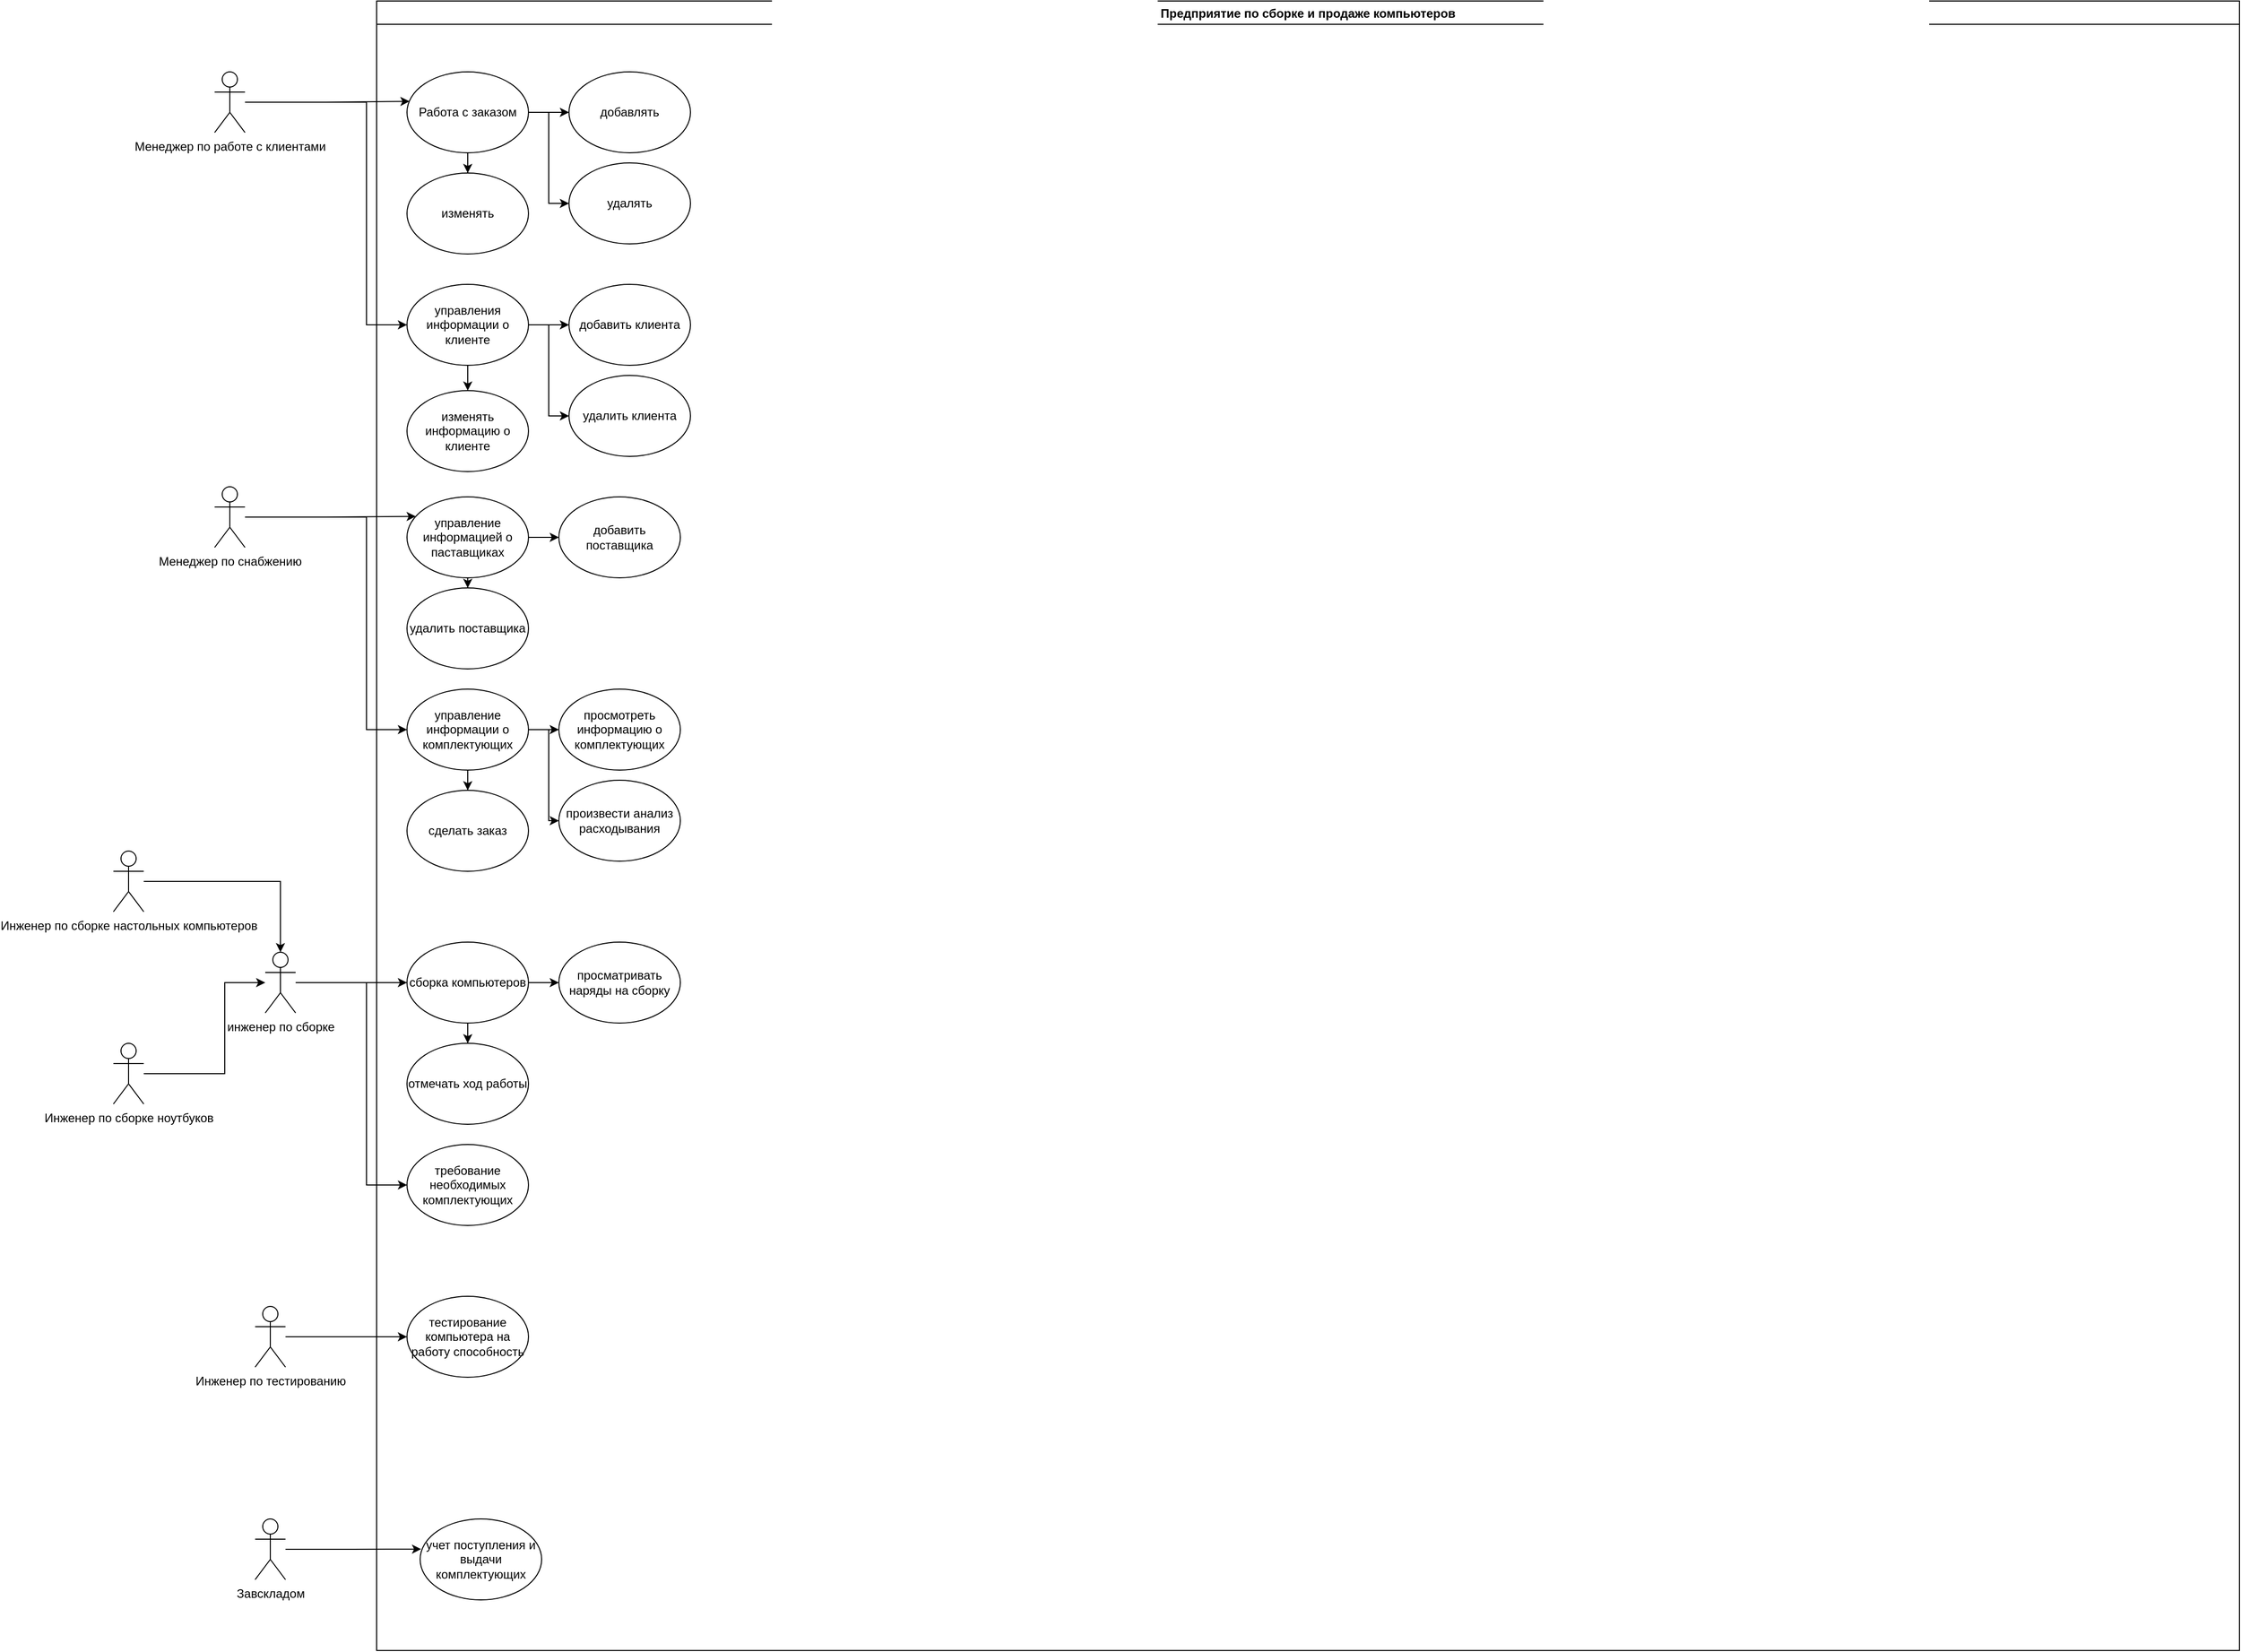 <mxfile version="20.4.1" type="device"><diagram id="NnKfpnAlX845raeJmihp" name="Страница 1"><mxGraphModel dx="4772" dy="1765" grid="1" gridSize="10" guides="1" tooltips="1" connect="1" arrows="1" fold="1" page="1" pageScale="1" pageWidth="827" pageHeight="1169" math="0" shadow="0"><root><mxCell id="0"/><mxCell id="1" parent="0"/><mxCell id="PlxUvze-uORLczRQMRYL-1" value="Предприятие по сборке и продаже компьютеров" style="swimlane;" vertex="1" parent="1"><mxGeometry x="-870" y="160" width="1840" height="1630" as="geometry"/></mxCell><mxCell id="PlxUvze-uORLczRQMRYL-12" style="edgeStyle=orthogonalEdgeStyle;rounded=0;orthogonalLoop=1;jettySize=auto;html=1;entryX=0;entryY=0.5;entryDx=0;entryDy=0;" edge="1" parent="PlxUvze-uORLczRQMRYL-1" source="PlxUvze-uORLczRQMRYL-9" target="PlxUvze-uORLczRQMRYL-11"><mxGeometry relative="1" as="geometry"/></mxCell><mxCell id="PlxUvze-uORLczRQMRYL-14" style="edgeStyle=orthogonalEdgeStyle;rounded=0;orthogonalLoop=1;jettySize=auto;html=1;entryX=0;entryY=0.5;entryDx=0;entryDy=0;" edge="1" parent="PlxUvze-uORLczRQMRYL-1" source="PlxUvze-uORLczRQMRYL-9" target="PlxUvze-uORLczRQMRYL-13"><mxGeometry relative="1" as="geometry"/></mxCell><mxCell id="PlxUvze-uORLczRQMRYL-16" style="edgeStyle=orthogonalEdgeStyle;rounded=0;orthogonalLoop=1;jettySize=auto;html=1;entryX=0.5;entryY=0;entryDx=0;entryDy=0;" edge="1" parent="PlxUvze-uORLczRQMRYL-1" source="PlxUvze-uORLczRQMRYL-9" target="PlxUvze-uORLczRQMRYL-15"><mxGeometry relative="1" as="geometry"/></mxCell><mxCell id="PlxUvze-uORLczRQMRYL-9" value="Работа с заказом" style="ellipse;whiteSpace=wrap;html=1;" vertex="1" parent="PlxUvze-uORLczRQMRYL-1"><mxGeometry x="30" y="70" width="120" height="80" as="geometry"/></mxCell><mxCell id="PlxUvze-uORLczRQMRYL-11" value="добавлять" style="ellipse;whiteSpace=wrap;html=1;" vertex="1" parent="PlxUvze-uORLczRQMRYL-1"><mxGeometry x="190" y="70" width="120" height="80" as="geometry"/></mxCell><mxCell id="PlxUvze-uORLczRQMRYL-13" value="удалять" style="ellipse;whiteSpace=wrap;html=1;" vertex="1" parent="PlxUvze-uORLczRQMRYL-1"><mxGeometry x="190" y="160" width="120" height="80" as="geometry"/></mxCell><mxCell id="PlxUvze-uORLczRQMRYL-15" value="изменять" style="ellipse;whiteSpace=wrap;html=1;" vertex="1" parent="PlxUvze-uORLczRQMRYL-1"><mxGeometry x="30" y="170" width="120" height="80" as="geometry"/></mxCell><mxCell id="PlxUvze-uORLczRQMRYL-20" style="edgeStyle=orthogonalEdgeStyle;rounded=0;orthogonalLoop=1;jettySize=auto;html=1;entryX=0;entryY=0.5;entryDx=0;entryDy=0;" edge="1" parent="PlxUvze-uORLczRQMRYL-1" source="PlxUvze-uORLczRQMRYL-17" target="PlxUvze-uORLczRQMRYL-19"><mxGeometry relative="1" as="geometry"/></mxCell><mxCell id="PlxUvze-uORLczRQMRYL-22" style="edgeStyle=orthogonalEdgeStyle;rounded=0;orthogonalLoop=1;jettySize=auto;html=1;entryX=0;entryY=0.5;entryDx=0;entryDy=0;" edge="1" parent="PlxUvze-uORLczRQMRYL-1" source="PlxUvze-uORLczRQMRYL-17" target="PlxUvze-uORLczRQMRYL-21"><mxGeometry relative="1" as="geometry"/></mxCell><mxCell id="PlxUvze-uORLczRQMRYL-24" style="edgeStyle=orthogonalEdgeStyle;rounded=0;orthogonalLoop=1;jettySize=auto;html=1;entryX=0.5;entryY=0;entryDx=0;entryDy=0;" edge="1" parent="PlxUvze-uORLczRQMRYL-1" source="PlxUvze-uORLczRQMRYL-17" target="PlxUvze-uORLczRQMRYL-23"><mxGeometry relative="1" as="geometry"/></mxCell><mxCell id="PlxUvze-uORLczRQMRYL-17" value="управления информации о клиенте" style="ellipse;whiteSpace=wrap;html=1;" vertex="1" parent="PlxUvze-uORLczRQMRYL-1"><mxGeometry x="30" y="280" width="120" height="80" as="geometry"/></mxCell><mxCell id="PlxUvze-uORLczRQMRYL-19" value="добавить клиента" style="ellipse;whiteSpace=wrap;html=1;" vertex="1" parent="PlxUvze-uORLczRQMRYL-1"><mxGeometry x="190" y="280" width="120" height="80" as="geometry"/></mxCell><mxCell id="PlxUvze-uORLczRQMRYL-21" value="удалить клиента" style="ellipse;whiteSpace=wrap;html=1;" vertex="1" parent="PlxUvze-uORLczRQMRYL-1"><mxGeometry x="190" y="370" width="120" height="80" as="geometry"/></mxCell><mxCell id="PlxUvze-uORLczRQMRYL-23" value="изменять информацию о клиенте" style="ellipse;whiteSpace=wrap;html=1;" vertex="1" parent="PlxUvze-uORLczRQMRYL-1"><mxGeometry x="30" y="385" width="120" height="80" as="geometry"/></mxCell><mxCell id="PlxUvze-uORLczRQMRYL-28" style="edgeStyle=orthogonalEdgeStyle;rounded=0;orthogonalLoop=1;jettySize=auto;html=1;entryX=0;entryY=0.5;entryDx=0;entryDy=0;" edge="1" parent="PlxUvze-uORLczRQMRYL-1" source="PlxUvze-uORLczRQMRYL-25" target="PlxUvze-uORLczRQMRYL-27"><mxGeometry relative="1" as="geometry"/></mxCell><mxCell id="PlxUvze-uORLczRQMRYL-30" style="edgeStyle=orthogonalEdgeStyle;rounded=0;orthogonalLoop=1;jettySize=auto;html=1;entryX=0.5;entryY=0;entryDx=0;entryDy=0;" edge="1" parent="PlxUvze-uORLczRQMRYL-1" source="PlxUvze-uORLczRQMRYL-25" target="PlxUvze-uORLczRQMRYL-29"><mxGeometry relative="1" as="geometry"/></mxCell><mxCell id="PlxUvze-uORLczRQMRYL-25" value="управление информацией о паставщиках" style="ellipse;whiteSpace=wrap;html=1;" vertex="1" parent="PlxUvze-uORLczRQMRYL-1"><mxGeometry x="30" y="490" width="120" height="80" as="geometry"/></mxCell><mxCell id="PlxUvze-uORLczRQMRYL-27" value="добавить поставщика" style="ellipse;whiteSpace=wrap;html=1;" vertex="1" parent="PlxUvze-uORLczRQMRYL-1"><mxGeometry x="180" y="490" width="120" height="80" as="geometry"/></mxCell><mxCell id="PlxUvze-uORLczRQMRYL-29" value="удалить поставщика" style="ellipse;whiteSpace=wrap;html=1;" vertex="1" parent="PlxUvze-uORLczRQMRYL-1"><mxGeometry x="30" y="580" width="120" height="80" as="geometry"/></mxCell><mxCell id="PlxUvze-uORLczRQMRYL-34" style="edgeStyle=orthogonalEdgeStyle;rounded=0;orthogonalLoop=1;jettySize=auto;html=1;" edge="1" parent="PlxUvze-uORLczRQMRYL-1" source="PlxUvze-uORLczRQMRYL-31" target="PlxUvze-uORLczRQMRYL-33"><mxGeometry relative="1" as="geometry"/></mxCell><mxCell id="PlxUvze-uORLczRQMRYL-36" style="edgeStyle=orthogonalEdgeStyle;rounded=0;orthogonalLoop=1;jettySize=auto;html=1;entryX=0;entryY=0.5;entryDx=0;entryDy=0;" edge="1" parent="PlxUvze-uORLczRQMRYL-1" source="PlxUvze-uORLczRQMRYL-31" target="PlxUvze-uORLczRQMRYL-35"><mxGeometry relative="1" as="geometry"><Array as="points"><mxPoint x="170" y="720"/><mxPoint x="170" y="810"/></Array></mxGeometry></mxCell><mxCell id="PlxUvze-uORLczRQMRYL-38" style="edgeStyle=orthogonalEdgeStyle;rounded=0;orthogonalLoop=1;jettySize=auto;html=1;entryX=0.5;entryY=0;entryDx=0;entryDy=0;" edge="1" parent="PlxUvze-uORLczRQMRYL-1" source="PlxUvze-uORLczRQMRYL-31" target="PlxUvze-uORLczRQMRYL-37"><mxGeometry relative="1" as="geometry"/></mxCell><mxCell id="PlxUvze-uORLczRQMRYL-31" value="управление информации о комплектующих" style="ellipse;whiteSpace=wrap;html=1;" vertex="1" parent="PlxUvze-uORLczRQMRYL-1"><mxGeometry x="30" y="680" width="120" height="80" as="geometry"/></mxCell><mxCell id="PlxUvze-uORLczRQMRYL-33" value="просмотреть информацию о комплектующих" style="ellipse;whiteSpace=wrap;html=1;" vertex="1" parent="PlxUvze-uORLczRQMRYL-1"><mxGeometry x="180" y="680" width="120" height="80" as="geometry"/></mxCell><mxCell id="PlxUvze-uORLczRQMRYL-35" value="произвести анализ расходывания" style="ellipse;whiteSpace=wrap;html=1;" vertex="1" parent="PlxUvze-uORLczRQMRYL-1"><mxGeometry x="180" y="770" width="120" height="80" as="geometry"/></mxCell><mxCell id="PlxUvze-uORLczRQMRYL-37" value="сделать заказ" style="ellipse;whiteSpace=wrap;html=1;" vertex="1" parent="PlxUvze-uORLczRQMRYL-1"><mxGeometry x="30" y="780" width="120" height="80" as="geometry"/></mxCell><mxCell id="PlxUvze-uORLczRQMRYL-44" style="edgeStyle=orthogonalEdgeStyle;rounded=0;orthogonalLoop=1;jettySize=auto;html=1;entryX=0;entryY=0.5;entryDx=0;entryDy=0;" edge="1" parent="PlxUvze-uORLczRQMRYL-1" source="PlxUvze-uORLczRQMRYL-41" target="PlxUvze-uORLczRQMRYL-43"><mxGeometry relative="1" as="geometry"/></mxCell><mxCell id="PlxUvze-uORLczRQMRYL-46" style="edgeStyle=orthogonalEdgeStyle;rounded=0;orthogonalLoop=1;jettySize=auto;html=1;entryX=0.5;entryY=0;entryDx=0;entryDy=0;" edge="1" parent="PlxUvze-uORLczRQMRYL-1" source="PlxUvze-uORLczRQMRYL-41" target="PlxUvze-uORLczRQMRYL-45"><mxGeometry relative="1" as="geometry"/></mxCell><mxCell id="PlxUvze-uORLczRQMRYL-41" value="сборка компьютеров" style="ellipse;whiteSpace=wrap;html=1;" vertex="1" parent="PlxUvze-uORLczRQMRYL-1"><mxGeometry x="30" y="930" width="120" height="80" as="geometry"/></mxCell><mxCell id="PlxUvze-uORLczRQMRYL-43" value="просматривать наряды на сборку" style="ellipse;whiteSpace=wrap;html=1;" vertex="1" parent="PlxUvze-uORLczRQMRYL-1"><mxGeometry x="180" y="930" width="120" height="80" as="geometry"/></mxCell><mxCell id="PlxUvze-uORLczRQMRYL-45" value="отмечать ход работы" style="ellipse;whiteSpace=wrap;html=1;" vertex="1" parent="PlxUvze-uORLczRQMRYL-1"><mxGeometry x="30" y="1030" width="120" height="80" as="geometry"/></mxCell><mxCell id="PlxUvze-uORLczRQMRYL-47" value="требование необходимых комплектующих" style="ellipse;whiteSpace=wrap;html=1;" vertex="1" parent="PlxUvze-uORLczRQMRYL-1"><mxGeometry x="30" y="1130" width="120" height="80" as="geometry"/></mxCell><mxCell id="PlxUvze-uORLczRQMRYL-49" value="учет поступления и выдачи комплектующих" style="ellipse;whiteSpace=wrap;html=1;" vertex="1" parent="PlxUvze-uORLczRQMRYL-1"><mxGeometry x="43" y="1500" width="120" height="80" as="geometry"/></mxCell><mxCell id="PlxUvze-uORLczRQMRYL-51" value="тестирование компьютера на работу способность" style="ellipse;whiteSpace=wrap;html=1;" vertex="1" parent="PlxUvze-uORLczRQMRYL-1"><mxGeometry x="30" y="1280" width="120" height="80" as="geometry"/></mxCell><mxCell id="PlxUvze-uORLczRQMRYL-10" style="edgeStyle=orthogonalEdgeStyle;rounded=0;orthogonalLoop=1;jettySize=auto;html=1;entryX=0.021;entryY=0.364;entryDx=0;entryDy=0;entryPerimeter=0;" edge="1" parent="1" source="PlxUvze-uORLczRQMRYL-2" target="PlxUvze-uORLczRQMRYL-9"><mxGeometry relative="1" as="geometry"/></mxCell><mxCell id="PlxUvze-uORLczRQMRYL-18" style="edgeStyle=orthogonalEdgeStyle;rounded=0;orthogonalLoop=1;jettySize=auto;html=1;entryX=0;entryY=0.5;entryDx=0;entryDy=0;" edge="1" parent="1" source="PlxUvze-uORLczRQMRYL-2" target="PlxUvze-uORLczRQMRYL-17"><mxGeometry relative="1" as="geometry"><Array as="points"><mxPoint x="-880" y="260"/><mxPoint x="-880" y="480"/></Array></mxGeometry></mxCell><mxCell id="PlxUvze-uORLczRQMRYL-2" value="Менеджер по работе с клиентами" style="shape=umlActor;verticalLabelPosition=bottom;verticalAlign=top;html=1;outlineConnect=0;" vertex="1" parent="1"><mxGeometry x="-1030" y="230" width="30" height="60" as="geometry"/></mxCell><mxCell id="PlxUvze-uORLczRQMRYL-26" style="edgeStyle=orthogonalEdgeStyle;rounded=0;orthogonalLoop=1;jettySize=auto;html=1;entryX=0.072;entryY=0.241;entryDx=0;entryDy=0;entryPerimeter=0;" edge="1" parent="1" source="PlxUvze-uORLczRQMRYL-3" target="PlxUvze-uORLczRQMRYL-25"><mxGeometry relative="1" as="geometry"/></mxCell><mxCell id="PlxUvze-uORLczRQMRYL-32" style="edgeStyle=orthogonalEdgeStyle;rounded=0;orthogonalLoop=1;jettySize=auto;html=1;entryX=0;entryY=0.5;entryDx=0;entryDy=0;" edge="1" parent="1" source="PlxUvze-uORLczRQMRYL-3" target="PlxUvze-uORLczRQMRYL-31"><mxGeometry relative="1" as="geometry"><Array as="points"><mxPoint x="-880" y="670"/><mxPoint x="-880" y="880"/></Array></mxGeometry></mxCell><mxCell id="PlxUvze-uORLczRQMRYL-3" value="Менеджер по снабжению" style="shape=umlActor;verticalLabelPosition=bottom;verticalAlign=top;html=1;outlineConnect=0;" vertex="1" parent="1"><mxGeometry x="-1030" y="640" width="30" height="60" as="geometry"/></mxCell><mxCell id="PlxUvze-uORLczRQMRYL-39" style="edgeStyle=orthogonalEdgeStyle;rounded=0;orthogonalLoop=1;jettySize=auto;html=1;entryX=0.5;entryY=0;entryDx=0;entryDy=0;entryPerimeter=0;" edge="1" parent="1" source="PlxUvze-uORLczRQMRYL-4" target="PlxUvze-uORLczRQMRYL-8"><mxGeometry relative="1" as="geometry"/></mxCell><mxCell id="PlxUvze-uORLczRQMRYL-4" value="Инженер по сборке настольных компьютеров" style="shape=umlActor;verticalLabelPosition=bottom;verticalAlign=top;html=1;outlineConnect=0;" vertex="1" parent="1"><mxGeometry x="-1130" y="1000" width="30" height="60" as="geometry"/></mxCell><mxCell id="PlxUvze-uORLczRQMRYL-40" style="edgeStyle=orthogonalEdgeStyle;rounded=0;orthogonalLoop=1;jettySize=auto;html=1;" edge="1" parent="1" source="PlxUvze-uORLczRQMRYL-5" target="PlxUvze-uORLczRQMRYL-8"><mxGeometry relative="1" as="geometry"><Array as="points"><mxPoint x="-1020" y="1220"/><mxPoint x="-1020" y="1130"/></Array></mxGeometry></mxCell><mxCell id="PlxUvze-uORLczRQMRYL-5" value="Инженер по сборке ноутбуков" style="shape=umlActor;verticalLabelPosition=bottom;verticalAlign=top;html=1;outlineConnect=0;" vertex="1" parent="1"><mxGeometry x="-1130" y="1190" width="30" height="60" as="geometry"/></mxCell><mxCell id="PlxUvze-uORLczRQMRYL-52" style="edgeStyle=orthogonalEdgeStyle;rounded=0;orthogonalLoop=1;jettySize=auto;html=1;entryX=0;entryY=0.5;entryDx=0;entryDy=0;" edge="1" parent="1" source="PlxUvze-uORLczRQMRYL-6" target="PlxUvze-uORLczRQMRYL-51"><mxGeometry relative="1" as="geometry"/></mxCell><mxCell id="PlxUvze-uORLczRQMRYL-6" value="Инженер по тестированию" style="shape=umlActor;verticalLabelPosition=bottom;verticalAlign=top;html=1;outlineConnect=0;" vertex="1" parent="1"><mxGeometry x="-990" y="1450" width="30" height="60" as="geometry"/></mxCell><mxCell id="PlxUvze-uORLczRQMRYL-50" style="edgeStyle=orthogonalEdgeStyle;rounded=0;orthogonalLoop=1;jettySize=auto;html=1;entryX=0.008;entryY=0.373;entryDx=0;entryDy=0;entryPerimeter=0;" edge="1" parent="1" source="PlxUvze-uORLczRQMRYL-7" target="PlxUvze-uORLczRQMRYL-49"><mxGeometry relative="1" as="geometry"><mxPoint x="-841" y="1470" as="targetPoint"/><Array as="points"/></mxGeometry></mxCell><mxCell id="PlxUvze-uORLczRQMRYL-7" value="Завскладом" style="shape=umlActor;verticalLabelPosition=bottom;verticalAlign=top;html=1;outlineConnect=0;" vertex="1" parent="1"><mxGeometry x="-990" y="1660" width="30" height="60" as="geometry"/></mxCell><mxCell id="PlxUvze-uORLczRQMRYL-42" style="edgeStyle=orthogonalEdgeStyle;rounded=0;orthogonalLoop=1;jettySize=auto;html=1;" edge="1" parent="1" source="PlxUvze-uORLczRQMRYL-8" target="PlxUvze-uORLczRQMRYL-41"><mxGeometry relative="1" as="geometry"/></mxCell><mxCell id="PlxUvze-uORLczRQMRYL-48" style="edgeStyle=orthogonalEdgeStyle;rounded=0;orthogonalLoop=1;jettySize=auto;html=1;entryX=0;entryY=0.5;entryDx=0;entryDy=0;" edge="1" parent="1" source="PlxUvze-uORLczRQMRYL-8" target="PlxUvze-uORLczRQMRYL-47"><mxGeometry relative="1" as="geometry"><Array as="points"><mxPoint x="-880" y="1130"/><mxPoint x="-880" y="1330"/></Array></mxGeometry></mxCell><mxCell id="PlxUvze-uORLczRQMRYL-8" value="инженер по сборке" style="shape=umlActor;verticalLabelPosition=bottom;verticalAlign=top;html=1;outlineConnect=0;" vertex="1" parent="1"><mxGeometry x="-980" y="1100" width="30" height="60" as="geometry"/></mxCell></root></mxGraphModel></diagram></mxfile>